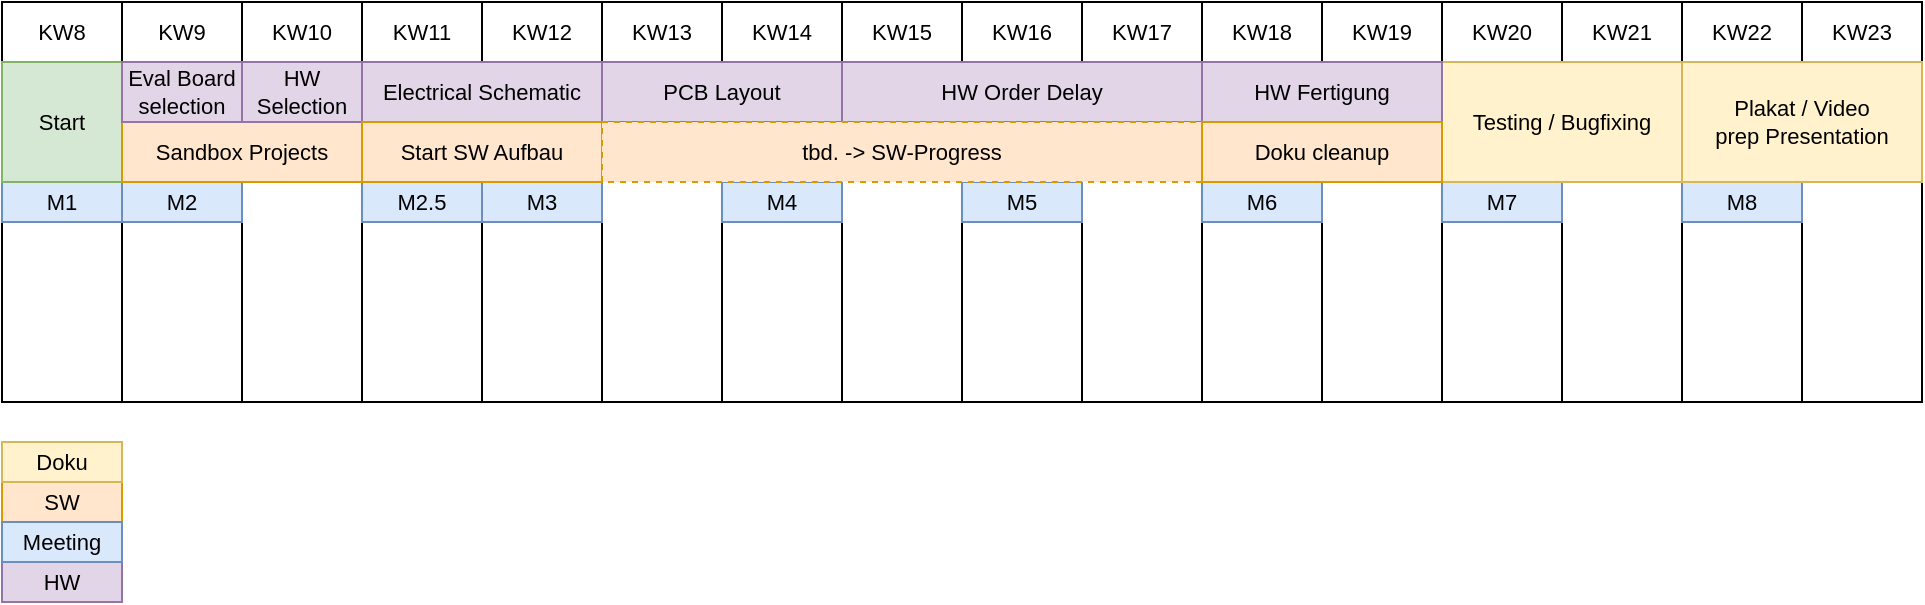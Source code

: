 <mxfile version="26.0.16">
  <diagram name="Page-1" id="iaeCq_jD2yRKH1gQmegu">
    <mxGraphModel dx="1376" dy="838" grid="1" gridSize="10" guides="1" tooltips="1" connect="1" arrows="1" fold="1" page="1" pageScale="1" pageWidth="1169" pageHeight="827" math="0" shadow="0">
      <root>
        <mxCell id="0" />
        <mxCell id="1" parent="0" />
        <mxCell id="qW2wDZoltj2Q767sKMCv-5" value="" style="group" vertex="1" connectable="0" parent="1">
          <mxGeometry x="80" y="20" width="960" height="200" as="geometry" />
        </mxCell>
        <mxCell id="U-JkWF-rlgFjbbyJt1zH-5" value="" style="rounded=0;whiteSpace=wrap;html=1;fontFamily=Helvetica;fontSize=11;fontColor=default;labelBackgroundColor=default;" parent="qW2wDZoltj2Q767sKMCv-5" vertex="1">
          <mxGeometry width="60" height="200" as="geometry" />
        </mxCell>
        <mxCell id="U-JkWF-rlgFjbbyJt1zH-19" value="" style="rounded=0;whiteSpace=wrap;html=1;fontFamily=Helvetica;fontSize=11;fontColor=default;labelBackgroundColor=default;" parent="qW2wDZoltj2Q767sKMCv-5" vertex="1">
          <mxGeometry x="60" width="60" height="200" as="geometry" />
        </mxCell>
        <mxCell id="U-JkWF-rlgFjbbyJt1zH-21" value="" style="rounded=0;whiteSpace=wrap;html=1;fontFamily=Helvetica;fontSize=11;fontColor=default;labelBackgroundColor=default;" parent="qW2wDZoltj2Q767sKMCv-5" vertex="1">
          <mxGeometry x="120" width="60" height="200" as="geometry" />
        </mxCell>
        <mxCell id="U-JkWF-rlgFjbbyJt1zH-22" value="" style="rounded=0;whiteSpace=wrap;html=1;fontFamily=Helvetica;fontSize=11;fontColor=default;labelBackgroundColor=default;" parent="qW2wDZoltj2Q767sKMCv-5" vertex="1">
          <mxGeometry x="180" width="60" height="200" as="geometry" />
        </mxCell>
        <mxCell id="U-JkWF-rlgFjbbyJt1zH-23" value="" style="rounded=0;whiteSpace=wrap;html=1;fontFamily=Helvetica;fontSize=11;fontColor=default;labelBackgroundColor=default;" parent="qW2wDZoltj2Q767sKMCv-5" vertex="1">
          <mxGeometry x="240" width="60" height="200" as="geometry" />
        </mxCell>
        <mxCell id="U-JkWF-rlgFjbbyJt1zH-24" value="" style="rounded=0;whiteSpace=wrap;html=1;fontFamily=Helvetica;fontSize=11;fontColor=default;labelBackgroundColor=default;" parent="qW2wDZoltj2Q767sKMCv-5" vertex="1">
          <mxGeometry x="300" width="60" height="200" as="geometry" />
        </mxCell>
        <mxCell id="U-JkWF-rlgFjbbyJt1zH-25" value="" style="rounded=0;whiteSpace=wrap;html=1;fontFamily=Helvetica;fontSize=11;fontColor=default;labelBackgroundColor=default;" parent="qW2wDZoltj2Q767sKMCv-5" vertex="1">
          <mxGeometry x="360" width="60" height="200" as="geometry" />
        </mxCell>
        <mxCell id="U-JkWF-rlgFjbbyJt1zH-26" value="" style="rounded=0;whiteSpace=wrap;html=1;fontFamily=Helvetica;fontSize=11;fontColor=default;labelBackgroundColor=default;" parent="qW2wDZoltj2Q767sKMCv-5" vertex="1">
          <mxGeometry x="420" width="60" height="200" as="geometry" />
        </mxCell>
        <mxCell id="U-JkWF-rlgFjbbyJt1zH-27" value="" style="rounded=0;whiteSpace=wrap;html=1;fontFamily=Helvetica;fontSize=11;fontColor=default;labelBackgroundColor=default;" parent="qW2wDZoltj2Q767sKMCv-5" vertex="1">
          <mxGeometry x="480" width="60" height="200" as="geometry" />
        </mxCell>
        <mxCell id="U-JkWF-rlgFjbbyJt1zH-28" value="" style="rounded=0;whiteSpace=wrap;html=1;fontFamily=Helvetica;fontSize=11;fontColor=default;labelBackgroundColor=default;" parent="qW2wDZoltj2Q767sKMCv-5" vertex="1">
          <mxGeometry x="540" width="60" height="200" as="geometry" />
        </mxCell>
        <mxCell id="U-JkWF-rlgFjbbyJt1zH-29" value="" style="rounded=0;whiteSpace=wrap;html=1;fontFamily=Helvetica;fontSize=11;fontColor=default;labelBackgroundColor=default;" parent="qW2wDZoltj2Q767sKMCv-5" vertex="1">
          <mxGeometry x="600" width="60" height="200" as="geometry" />
        </mxCell>
        <mxCell id="U-JkWF-rlgFjbbyJt1zH-30" value="" style="rounded=0;whiteSpace=wrap;html=1;fontFamily=Helvetica;fontSize=11;fontColor=default;labelBackgroundColor=default;" parent="qW2wDZoltj2Q767sKMCv-5" vertex="1">
          <mxGeometry x="660" width="60" height="200" as="geometry" />
        </mxCell>
        <mxCell id="U-JkWF-rlgFjbbyJt1zH-31" value="" style="rounded=0;whiteSpace=wrap;html=1;fontFamily=Helvetica;fontSize=11;fontColor=default;labelBackgroundColor=default;" parent="qW2wDZoltj2Q767sKMCv-5" vertex="1">
          <mxGeometry x="720" width="60" height="200" as="geometry" />
        </mxCell>
        <mxCell id="U-JkWF-rlgFjbbyJt1zH-32" value="" style="rounded=0;whiteSpace=wrap;html=1;fontFamily=Helvetica;fontSize=11;fontColor=default;labelBackgroundColor=default;" parent="qW2wDZoltj2Q767sKMCv-5" vertex="1">
          <mxGeometry x="780" width="60" height="200" as="geometry" />
        </mxCell>
        <mxCell id="U-JkWF-rlgFjbbyJt1zH-33" value="" style="rounded=0;whiteSpace=wrap;html=1;fontFamily=Helvetica;fontSize=11;fontColor=default;labelBackgroundColor=default;" parent="qW2wDZoltj2Q767sKMCv-5" vertex="1">
          <mxGeometry x="840" width="60" height="200" as="geometry" />
        </mxCell>
        <mxCell id="U-JkWF-rlgFjbbyJt1zH-52" value="" style="rounded=0;whiteSpace=wrap;html=1;fontFamily=Helvetica;fontSize=11;fontColor=default;labelBackgroundColor=default;" parent="qW2wDZoltj2Q767sKMCv-5" vertex="1">
          <mxGeometry x="900" width="60" height="200" as="geometry" />
        </mxCell>
        <mxCell id="qW2wDZoltj2Q767sKMCv-6" value="M1" style="rounded=0;whiteSpace=wrap;html=1;fontFamily=Helvetica;fontSize=11;labelBackgroundColor=none;fillColor=#dae8fc;strokeColor=#6c8ebf;" vertex="1" parent="qW2wDZoltj2Q767sKMCv-5">
          <mxGeometry y="90" width="60" height="20" as="geometry" />
        </mxCell>
        <mxCell id="qW2wDZoltj2Q767sKMCv-7" value="M2.5" style="rounded=0;whiteSpace=wrap;html=1;fontFamily=Helvetica;fontSize=11;labelBackgroundColor=none;fillColor=#dae8fc;strokeColor=#6c8ebf;" vertex="1" parent="qW2wDZoltj2Q767sKMCv-5">
          <mxGeometry x="180" y="90" width="60" height="20" as="geometry" />
        </mxCell>
        <mxCell id="qW2wDZoltj2Q767sKMCv-8" value="M2" style="rounded=0;whiteSpace=wrap;html=1;fontFamily=Helvetica;fontSize=11;labelBackgroundColor=none;fillColor=#dae8fc;strokeColor=#6c8ebf;" vertex="1" parent="qW2wDZoltj2Q767sKMCv-5">
          <mxGeometry x="60" y="90" width="60" height="20" as="geometry" />
        </mxCell>
        <mxCell id="qW2wDZoltj2Q767sKMCv-9" value="M3" style="rounded=0;whiteSpace=wrap;html=1;fontFamily=Helvetica;fontSize=11;labelBackgroundColor=none;fillColor=#dae8fc;strokeColor=#6c8ebf;" vertex="1" parent="qW2wDZoltj2Q767sKMCv-5">
          <mxGeometry x="240" y="90" width="60" height="20" as="geometry" />
        </mxCell>
        <mxCell id="qW2wDZoltj2Q767sKMCv-10" value="M4" style="rounded=0;whiteSpace=wrap;html=1;fontFamily=Helvetica;fontSize=11;labelBackgroundColor=none;fillColor=#dae8fc;strokeColor=#6c8ebf;" vertex="1" parent="qW2wDZoltj2Q767sKMCv-5">
          <mxGeometry x="360" y="90" width="60" height="20" as="geometry" />
        </mxCell>
        <mxCell id="qW2wDZoltj2Q767sKMCv-11" value="M5" style="rounded=0;whiteSpace=wrap;html=1;fontFamily=Helvetica;fontSize=11;labelBackgroundColor=none;fillColor=#dae8fc;strokeColor=#6c8ebf;" vertex="1" parent="qW2wDZoltj2Q767sKMCv-5">
          <mxGeometry x="480" y="90" width="60" height="20" as="geometry" />
        </mxCell>
        <mxCell id="qW2wDZoltj2Q767sKMCv-12" value="M6" style="rounded=0;whiteSpace=wrap;html=1;fontFamily=Helvetica;fontSize=11;labelBackgroundColor=none;fillColor=#dae8fc;strokeColor=#6c8ebf;" vertex="1" parent="qW2wDZoltj2Q767sKMCv-5">
          <mxGeometry x="600" y="90" width="60" height="20" as="geometry" />
        </mxCell>
        <mxCell id="qW2wDZoltj2Q767sKMCv-13" value="M7" style="rounded=0;whiteSpace=wrap;html=1;fontFamily=Helvetica;fontSize=11;labelBackgroundColor=none;fillColor=#dae8fc;strokeColor=#6c8ebf;" vertex="1" parent="qW2wDZoltj2Q767sKMCv-5">
          <mxGeometry x="720" y="90" width="60" height="20" as="geometry" />
        </mxCell>
        <mxCell id="qW2wDZoltj2Q767sKMCv-14" value="M8" style="rounded=0;whiteSpace=wrap;html=1;fontFamily=Helvetica;fontSize=11;labelBackgroundColor=none;fillColor=#dae8fc;strokeColor=#6c8ebf;" vertex="1" parent="qW2wDZoltj2Q767sKMCv-5">
          <mxGeometry x="840" y="90" width="60" height="20" as="geometry" />
        </mxCell>
        <mxCell id="U-JkWF-rlgFjbbyJt1zH-35" value="KW8" style="rounded=0;whiteSpace=wrap;html=1;fontFamily=Helvetica;fontSize=11;fontColor=default;labelBackgroundColor=default;" parent="1" vertex="1">
          <mxGeometry x="80" y="20" width="60" height="30" as="geometry" />
        </mxCell>
        <mxCell id="U-JkWF-rlgFjbbyJt1zH-36" value="KW9" style="rounded=0;whiteSpace=wrap;html=1;fontFamily=Helvetica;fontSize=11;fontColor=default;labelBackgroundColor=default;" parent="1" vertex="1">
          <mxGeometry x="140" y="20" width="60" height="30" as="geometry" />
        </mxCell>
        <mxCell id="U-JkWF-rlgFjbbyJt1zH-38" value="KW10" style="rounded=0;whiteSpace=wrap;html=1;fontFamily=Helvetica;fontSize=11;fontColor=default;labelBackgroundColor=default;" parent="1" vertex="1">
          <mxGeometry x="200" y="20" width="60" height="30" as="geometry" />
        </mxCell>
        <mxCell id="U-JkWF-rlgFjbbyJt1zH-42" value="KW11" style="rounded=0;whiteSpace=wrap;html=1;fontFamily=Helvetica;fontSize=11;fontColor=default;labelBackgroundColor=default;" parent="1" vertex="1">
          <mxGeometry x="260" y="20" width="60" height="30" as="geometry" />
        </mxCell>
        <mxCell id="U-JkWF-rlgFjbbyJt1zH-41" value="KW12" style="rounded=0;whiteSpace=wrap;html=1;fontFamily=Helvetica;fontSize=11;fontColor=default;labelBackgroundColor=default;" parent="1" vertex="1">
          <mxGeometry x="320" y="20" width="60" height="30" as="geometry" />
        </mxCell>
        <mxCell id="U-JkWF-rlgFjbbyJt1zH-40" value="KW13" style="rounded=0;whiteSpace=wrap;html=1;fontFamily=Helvetica;fontSize=11;fontColor=default;labelBackgroundColor=default;" parent="1" vertex="1">
          <mxGeometry x="380" y="20" width="60" height="30" as="geometry" />
        </mxCell>
        <mxCell id="U-JkWF-rlgFjbbyJt1zH-43" value="KW14" style="rounded=0;whiteSpace=wrap;html=1;fontFamily=Helvetica;fontSize=11;fontColor=default;labelBackgroundColor=default;" parent="1" vertex="1">
          <mxGeometry x="440" y="20" width="60" height="30" as="geometry" />
        </mxCell>
        <mxCell id="U-JkWF-rlgFjbbyJt1zH-44" value="KW15" style="rounded=0;whiteSpace=wrap;html=1;fontFamily=Helvetica;fontSize=11;fontColor=default;labelBackgroundColor=default;" parent="1" vertex="1">
          <mxGeometry x="500" y="20" width="60" height="30" as="geometry" />
        </mxCell>
        <mxCell id="U-JkWF-rlgFjbbyJt1zH-45" value="KW16" style="rounded=0;whiteSpace=wrap;html=1;fontFamily=Helvetica;fontSize=11;fontColor=default;labelBackgroundColor=default;" parent="1" vertex="1">
          <mxGeometry x="560" y="20" width="60" height="30" as="geometry" />
        </mxCell>
        <mxCell id="U-JkWF-rlgFjbbyJt1zH-46" value="KW17" style="rounded=0;whiteSpace=wrap;html=1;fontFamily=Helvetica;fontSize=11;fontColor=default;labelBackgroundColor=default;" parent="1" vertex="1">
          <mxGeometry x="620" y="20" width="60" height="30" as="geometry" />
        </mxCell>
        <mxCell id="U-JkWF-rlgFjbbyJt1zH-47" value="KW18" style="rounded=0;whiteSpace=wrap;html=1;fontFamily=Helvetica;fontSize=11;fontColor=default;labelBackgroundColor=default;" parent="1" vertex="1">
          <mxGeometry x="680" y="20" width="60" height="30" as="geometry" />
        </mxCell>
        <mxCell id="U-JkWF-rlgFjbbyJt1zH-48" value="KW19" style="rounded=0;whiteSpace=wrap;html=1;fontFamily=Helvetica;fontSize=11;fontColor=default;labelBackgroundColor=default;" parent="1" vertex="1">
          <mxGeometry x="740" y="20" width="60" height="30" as="geometry" />
        </mxCell>
        <mxCell id="U-JkWF-rlgFjbbyJt1zH-49" value="KW20" style="rounded=0;whiteSpace=wrap;html=1;fontFamily=Helvetica;fontSize=11;fontColor=default;labelBackgroundColor=default;" parent="1" vertex="1">
          <mxGeometry x="800" y="20" width="60" height="30" as="geometry" />
        </mxCell>
        <mxCell id="U-JkWF-rlgFjbbyJt1zH-50" value="KW21" style="rounded=0;whiteSpace=wrap;html=1;fontFamily=Helvetica;fontSize=11;fontColor=default;labelBackgroundColor=default;" parent="1" vertex="1">
          <mxGeometry x="860" y="20" width="60" height="30" as="geometry" />
        </mxCell>
        <mxCell id="U-JkWF-rlgFjbbyJt1zH-51" value="KW22" style="rounded=0;whiteSpace=wrap;html=1;fontFamily=Helvetica;fontSize=11;fontColor=default;labelBackgroundColor=default;" parent="1" vertex="1">
          <mxGeometry x="920" y="20" width="60" height="30" as="geometry" />
        </mxCell>
        <mxCell id="U-JkWF-rlgFjbbyJt1zH-53" value="KW23" style="rounded=0;whiteSpace=wrap;html=1;fontFamily=Helvetica;fontSize=11;fontColor=default;labelBackgroundColor=default;" parent="1" vertex="1">
          <mxGeometry x="980" y="20" width="60" height="30" as="geometry" />
        </mxCell>
        <mxCell id="U-JkWF-rlgFjbbyJt1zH-57" value="Start" style="rounded=0;whiteSpace=wrap;html=1;fontFamily=Helvetica;fontSize=11;labelBackgroundColor=none;fillColor=#d5e8d4;strokeColor=#82b366;" parent="1" vertex="1">
          <mxGeometry x="80" y="50" width="60" height="60" as="geometry" />
        </mxCell>
        <mxCell id="U-JkWF-rlgFjbbyJt1zH-58" value="Sandbox Projects" style="rounded=0;whiteSpace=wrap;html=1;fontFamily=Helvetica;fontSize=11;labelBackgroundColor=none;fillColor=#ffe6cc;strokeColor=#d79b00;" parent="1" vertex="1">
          <mxGeometry x="140" y="80" width="120" height="30" as="geometry" />
        </mxCell>
        <mxCell id="EwRekNgXuqbxUnx8UzdX-1" value="HW Selection" style="rounded=0;whiteSpace=wrap;html=1;fontFamily=Helvetica;fontSize=11;labelBackgroundColor=none;fillColor=#e1d5e7;strokeColor=#9673a6;" parent="1" vertex="1">
          <mxGeometry x="200" y="50" width="60" height="30" as="geometry" />
        </mxCell>
        <mxCell id="EwRekNgXuqbxUnx8UzdX-2" value="Electrical Schematic" style="rounded=0;whiteSpace=wrap;html=1;fontFamily=Helvetica;fontSize=11;labelBackgroundColor=none;fillColor=#e1d5e7;strokeColor=#9673a6;" parent="1" vertex="1">
          <mxGeometry x="260" y="50" width="120" height="30" as="geometry" />
        </mxCell>
        <mxCell id="EwRekNgXuqbxUnx8UzdX-3" value="PCB Layout" style="rounded=0;whiteSpace=wrap;html=1;fontFamily=Helvetica;fontSize=11;labelBackgroundColor=none;fillColor=#e1d5e7;strokeColor=#9673a6;" parent="1" vertex="1">
          <mxGeometry x="380" y="50" width="120" height="30" as="geometry" />
        </mxCell>
        <mxCell id="EwRekNgXuqbxUnx8UzdX-4" value="Testing / Bugfixing" style="rounded=0;whiteSpace=wrap;html=1;fontFamily=Helvetica;fontSize=11;labelBackgroundColor=none;fillColor=#fff2cc;strokeColor=#d6b656;" parent="1" vertex="1">
          <mxGeometry x="800" y="50" width="120" height="60" as="geometry" />
        </mxCell>
        <mxCell id="EwRekNgXuqbxUnx8UzdX-5" value="HW Order Delay" style="rounded=0;whiteSpace=wrap;html=1;fontFamily=Helvetica;fontSize=11;labelBackgroundColor=none;fillColor=#e1d5e7;strokeColor=#9673a6;" parent="1" vertex="1">
          <mxGeometry x="500" y="50" width="180" height="30" as="geometry" />
        </mxCell>
        <mxCell id="EwRekNgXuqbxUnx8UzdX-6" value="Plakat / Video&lt;br&gt;prep Presentation" style="rounded=0;whiteSpace=wrap;html=1;fontFamily=Helvetica;fontSize=11;labelBackgroundColor=none;fillColor=#fff2cc;strokeColor=#d6b656;" parent="1" vertex="1">
          <mxGeometry x="920" y="50" width="120" height="60" as="geometry" />
        </mxCell>
        <mxCell id="EwRekNgXuqbxUnx8UzdX-7" value="HW Fertigung" style="rounded=0;whiteSpace=wrap;html=1;fontFamily=Helvetica;fontSize=11;labelBackgroundColor=none;fillColor=#e1d5e7;strokeColor=#9673a6;" parent="1" vertex="1">
          <mxGeometry x="680" y="50" width="120" height="30" as="geometry" />
        </mxCell>
        <mxCell id="qW2wDZoltj2Q767sKMCv-1" value="Start SW Aufbau" style="rounded=0;whiteSpace=wrap;html=1;fontFamily=Helvetica;fontSize=11;labelBackgroundColor=none;fillColor=#ffe6cc;strokeColor=#d79b00;" vertex="1" parent="1">
          <mxGeometry x="260" y="80" width="120" height="30" as="geometry" />
        </mxCell>
        <mxCell id="qW2wDZoltj2Q767sKMCv-2" value="tbd. -&amp;gt; SW-Progress" style="rounded=0;whiteSpace=wrap;html=1;fontFamily=Helvetica;fontSize=11;labelBackgroundColor=none;dashed=1;fillColor=#ffe6cc;strokeColor=#d79b00;" vertex="1" parent="1">
          <mxGeometry x="380" y="80" width="300" height="30" as="geometry" />
        </mxCell>
        <mxCell id="qW2wDZoltj2Q767sKMCv-3" value="Doku cleanup" style="rounded=0;whiteSpace=wrap;html=1;fontFamily=Helvetica;fontSize=11;labelBackgroundColor=none;fillColor=#ffe6cc;strokeColor=#d79b00;" vertex="1" parent="1">
          <mxGeometry x="680" y="80" width="120" height="30" as="geometry" />
        </mxCell>
        <mxCell id="qW2wDZoltj2Q767sKMCv-4" value="Eval Board&lt;div&gt;selection&lt;/div&gt;" style="rounded=0;whiteSpace=wrap;html=1;fontFamily=Helvetica;fontSize=11;labelBackgroundColor=none;fillColor=#e1d5e7;strokeColor=#9673a6;" vertex="1" parent="1">
          <mxGeometry x="140" y="50" width="60" height="30" as="geometry" />
        </mxCell>
        <mxCell id="qW2wDZoltj2Q767sKMCv-15" value="HW" style="rounded=0;whiteSpace=wrap;html=1;fontFamily=Helvetica;fontSize=11;labelBackgroundColor=none;fillColor=#e1d5e7;strokeColor=#9673a6;" vertex="1" parent="1">
          <mxGeometry x="80" y="300" width="60" height="20" as="geometry" />
        </mxCell>
        <mxCell id="qW2wDZoltj2Q767sKMCv-16" value="SW" style="rounded=0;whiteSpace=wrap;html=1;fontFamily=Helvetica;fontSize=11;labelBackgroundColor=none;fillColor=#ffe6cc;strokeColor=#d79b00;" vertex="1" parent="1">
          <mxGeometry x="80" y="260" width="60" height="20" as="geometry" />
        </mxCell>
        <mxCell id="qW2wDZoltj2Q767sKMCv-17" value="Meeting" style="rounded=0;whiteSpace=wrap;html=1;fontFamily=Helvetica;fontSize=11;labelBackgroundColor=none;fillColor=#dae8fc;strokeColor=#6c8ebf;" vertex="1" parent="1">
          <mxGeometry x="80" y="280" width="60" height="20" as="geometry" />
        </mxCell>
        <mxCell id="qW2wDZoltj2Q767sKMCv-18" value="Doku" style="rounded=0;whiteSpace=wrap;html=1;fontFamily=Helvetica;fontSize=11;labelBackgroundColor=none;fillColor=#fff2cc;strokeColor=#d6b656;" vertex="1" parent="1">
          <mxGeometry x="80" y="240" width="60" height="20" as="geometry" />
        </mxCell>
      </root>
    </mxGraphModel>
  </diagram>
</mxfile>
